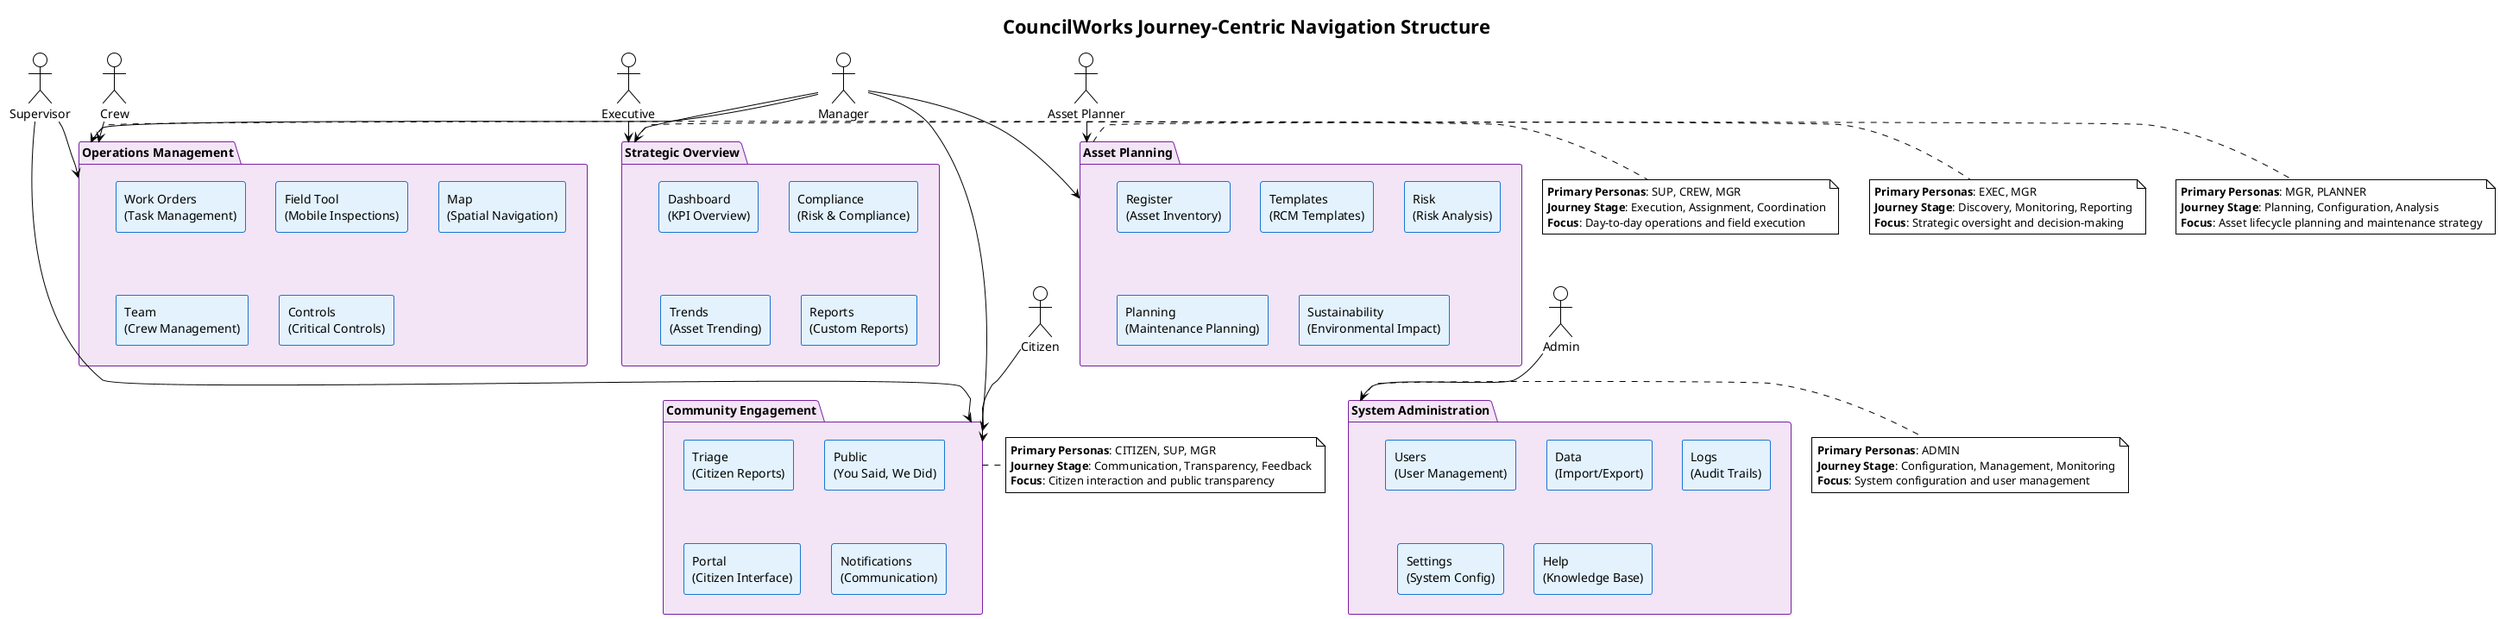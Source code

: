 @startuml Journey-Centric Navigation Structure
!theme plain
skinparam backgroundColor #FFFFFF
skinparam rectangle {
  BackgroundColor #E3F2FD
  BorderColor #1976D2
  FontColor #000000
}
skinparam package {
  BackgroundColor #F3E5F5
  BorderColor #7B1FA2
  FontColor #000000
}

title CouncilWorks Journey-Centric Navigation Structure

package "Strategic Overview" as Strategic {
  rectangle "Dashboard\n(KPI Overview)" as Dashboard
  rectangle "Compliance\n(Risk & Compliance)" as Compliance
  rectangle "Trends\n(Asset Trending)" as Trends
  rectangle "Reports\n(Custom Reports)" as Reports
}

package "Asset Planning" as Planning {
  rectangle "Register\n(Asset Inventory)" as Register
  rectangle "Templates\n(RCM Templates)" as Templates
  rectangle "Risk\n(Risk Analysis)" as Risk
  rectangle "Planning\n(Maintenance Planning)" as PlanningTab
  rectangle "Sustainability\n(Environmental Impact)" as Sustainability
}

package "Operations Management" as Operations {
  rectangle "Work Orders\n(Task Management)" as WorkOrders
  rectangle "Field Tool\n(Mobile Inspections)" as FieldTool
  rectangle "Map\n(Spatial Navigation)" as Map
  rectangle "Team\n(Crew Management)" as Team
  rectangle "Controls\n(Critical Controls)" as Controls
}

package "Community Engagement" as Community {
  rectangle "Triage\n(Citizen Reports)" as Triage
  rectangle "Public\n(You Said, We Did)" as Public
  rectangle "Portal\n(Citizen Interface)" as Portal
  rectangle "Notifications\n(Communication)" as Notifications
}

package "System Administration" as Admin {
  rectangle "Users\n(User Management)" as Users
  rectangle "Data\n(Import/Export)" as Data
  rectangle "Logs\n(Audit Trails)" as Logs
  rectangle "Settings\n(System Config)" as Settings
  rectangle "Help\n(Knowledge Base)" as Help
}

' User Persona Connections
actor "Executive" as EXEC
actor "Manager" as MGR
actor "Asset Planner" as PLANNER
actor "Supervisor" as SUP
actor "Crew" as CREW
actor "Citizen" as CITIZEN
actor "Admin" as ADMIN

' Primary persona connections
EXEC --> Strategic
MGR --> Strategic
MGR --> Planning
PLANNER --> Planning
SUP --> Operations
CREW --> Operations
CITIZEN --> Community
ADMIN --> Admin

' Secondary persona connections
MGR --> Operations
SUP --> Community
MGR --> Community

note right of Strategic
  **Primary Personas**: EXEC, MGR
  **Journey Stage**: Discovery, Monitoring, Reporting
  **Focus**: Strategic oversight and decision-making
end note

note right of Planning
  **Primary Personas**: MGR, PLANNER
  **Journey Stage**: Planning, Configuration, Analysis
  **Focus**: Asset lifecycle planning and maintenance strategy
end note

note right of Operations
  **Primary Personas**: SUP, CREW, MGR
  **Journey Stage**: Execution, Assignment, Coordination
  **Focus**: Day-to-day operations and field execution
end note

note right of Community
  **Primary Personas**: CITIZEN, SUP, MGR
  **Journey Stage**: Communication, Transparency, Feedback
  **Focus**: Citizen interaction and public transparency
end note

note right of Admin
  **Primary Personas**: ADMIN
  **Journey Stage**: Configuration, Management, Monitoring
  **Focus**: System configuration and user management
end note

@enduml

